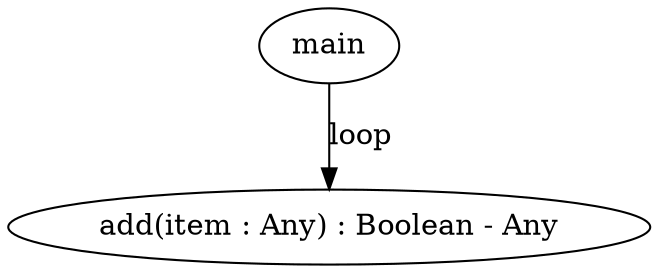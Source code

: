 strict digraph G {
  main [ label="main" ];
  add_item___Any____Boolean___Any [ label="add(item : Any) : Boolean - Any" ];
  main -> add_item___Any____Boolean___Any [ label="loop" ];
}
